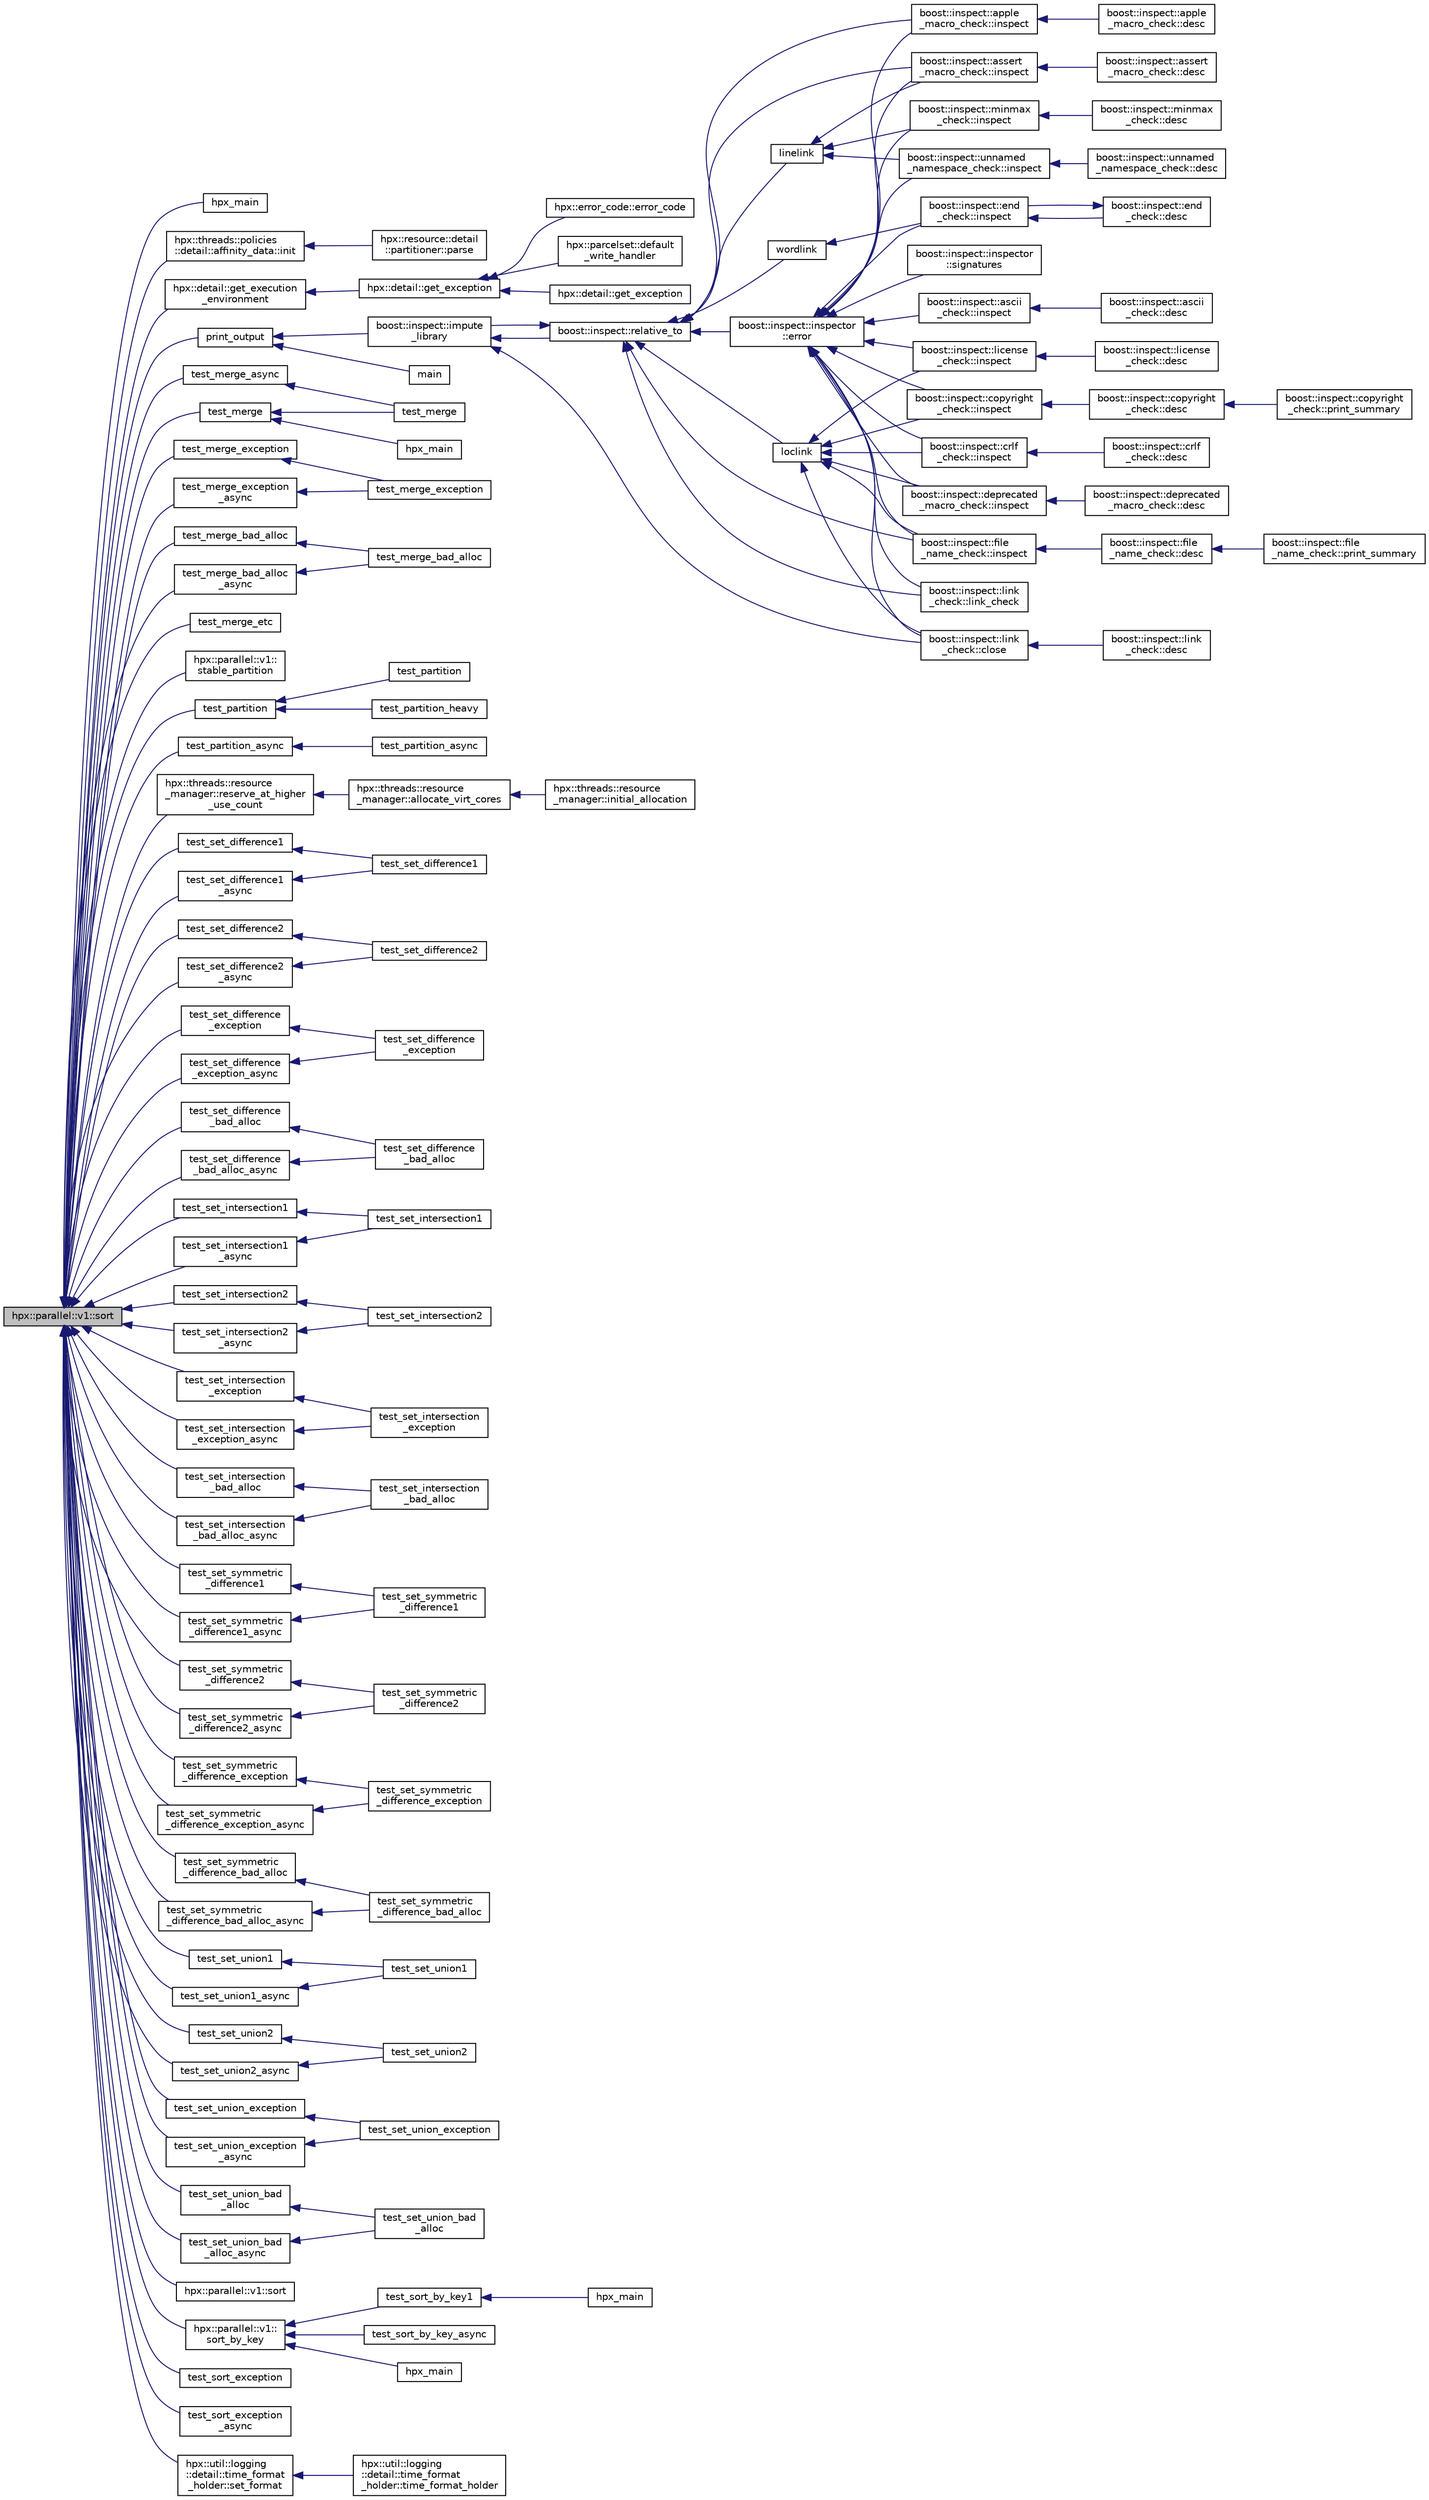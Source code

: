 digraph "hpx::parallel::v1::sort"
{
  edge [fontname="Helvetica",fontsize="10",labelfontname="Helvetica",labelfontsize="10"];
  node [fontname="Helvetica",fontsize="10",shape=record];
  rankdir="LR";
  Node10802 [label="hpx::parallel::v1::sort",height=0.2,width=0.4,color="black", fillcolor="grey75", style="filled", fontcolor="black"];
  Node10802 -> Node10803 [dir="back",color="midnightblue",fontsize="10",style="solid",fontname="Helvetica"];
  Node10803 [label="hpx_main",height=0.2,width=0.4,color="black", fillcolor="white", style="filled",URL="$d0/d6b/1d__stencil__4__repart_8cpp.html#a4ca51ec94fa82421fc621b58eef7b01c"];
  Node10802 -> Node10804 [dir="back",color="midnightblue",fontsize="10",style="solid",fontname="Helvetica"];
  Node10804 [label="hpx::threads::policies\l::detail::affinity_data::init",height=0.2,width=0.4,color="black", fillcolor="white", style="filled",URL="$d7/d9b/structhpx_1_1threads_1_1policies_1_1detail_1_1affinity__data.html#af1b5d1af92b58e065b42048f9114f107"];
  Node10804 -> Node10805 [dir="back",color="midnightblue",fontsize="10",style="solid",fontname="Helvetica"];
  Node10805 [label="hpx::resource::detail\l::partitioner::parse",height=0.2,width=0.4,color="black", fillcolor="white", style="filled",URL="$d0/dab/classhpx_1_1resource_1_1detail_1_1partitioner.html#a8319dd5018945e7d493f7a6d88a6ca02"];
  Node10802 -> Node10806 [dir="back",color="midnightblue",fontsize="10",style="solid",fontname="Helvetica"];
  Node10806 [label="hpx::detail::get_execution\l_environment",height=0.2,width=0.4,color="black", fillcolor="white", style="filled",URL="$d5/dbe/namespacehpx_1_1detail.html#a3e32a0565372de65928b1a495a4e9d2b"];
  Node10806 -> Node10807 [dir="back",color="midnightblue",fontsize="10",style="solid",fontname="Helvetica"];
  Node10807 [label="hpx::detail::get_exception",height=0.2,width=0.4,color="black", fillcolor="white", style="filled",URL="$d5/dbe/namespacehpx_1_1detail.html#a9bc870a59e82a707b66f801d11a31524"];
  Node10807 -> Node10808 [dir="back",color="midnightblue",fontsize="10",style="solid",fontname="Helvetica"];
  Node10808 [label="hpx::error_code::error_code",height=0.2,width=0.4,color="black", fillcolor="white", style="filled",URL="$d0/ddf/classhpx_1_1error__code.html#a6c75f772a727844e82acc4bda0478be1"];
  Node10807 -> Node10809 [dir="back",color="midnightblue",fontsize="10",style="solid",fontname="Helvetica"];
  Node10809 [label="hpx::parcelset::default\l_write_handler",height=0.2,width=0.4,color="black", fillcolor="white", style="filled",URL="$d4/d41/namespacehpx_1_1parcelset.html#afbd7ba917a0c0adcad43f9b8b0ef1dc2"];
  Node10807 -> Node10810 [dir="back",color="midnightblue",fontsize="10",style="solid",fontname="Helvetica"];
  Node10810 [label="hpx::detail::get_exception",height=0.2,width=0.4,color="black", fillcolor="white", style="filled",URL="$d5/dbe/namespacehpx_1_1detail.html#ae1fcb86925dcb6c7699a858634407236"];
  Node10802 -> Node10811 [dir="back",color="midnightblue",fontsize="10",style="solid",fontname="Helvetica"];
  Node10811 [label="print_output",height=0.2,width=0.4,color="black", fillcolor="white", style="filled",URL="$dc/db3/inspect_8cpp.html#ad6b6eda9a6ddb212868595829d7cbecd"];
  Node10811 -> Node10812 [dir="back",color="midnightblue",fontsize="10",style="solid",fontname="Helvetica"];
  Node10812 [label="boost::inspect::impute\l_library",height=0.2,width=0.4,color="black", fillcolor="white", style="filled",URL="$df/d6b/namespaceboost_1_1inspect.html#adcde6c2103b18d137288da9ca1cbced1"];
  Node10812 -> Node10813 [dir="back",color="midnightblue",fontsize="10",style="solid",fontname="Helvetica"];
  Node10813 [label="boost::inspect::relative_to",height=0.2,width=0.4,color="black", fillcolor="white", style="filled",URL="$df/d6b/namespaceboost_1_1inspect.html#a06cd920f8a7d2d38aaac0566afd98a11"];
  Node10813 -> Node10814 [dir="back",color="midnightblue",fontsize="10",style="solid",fontname="Helvetica"];
  Node10814 [label="boost::inspect::apple\l_macro_check::inspect",height=0.2,width=0.4,color="black", fillcolor="white", style="filled",URL="$d0/da3/classboost_1_1inspect_1_1apple__macro__check.html#aac0967e179518d594fcb6c385b88503a"];
  Node10814 -> Node10815 [dir="back",color="midnightblue",fontsize="10",style="solid",fontname="Helvetica"];
  Node10815 [label="boost::inspect::apple\l_macro_check::desc",height=0.2,width=0.4,color="black", fillcolor="white", style="filled",URL="$d0/da3/classboost_1_1inspect_1_1apple__macro__check.html#a15a38b0aee23acedf42f2ec163f1e670"];
  Node10813 -> Node10816 [dir="back",color="midnightblue",fontsize="10",style="solid",fontname="Helvetica"];
  Node10816 [label="boost::inspect::assert\l_macro_check::inspect",height=0.2,width=0.4,color="black", fillcolor="white", style="filled",URL="$dc/dc3/classboost_1_1inspect_1_1assert__macro__check.html#acacd792dafb1acb416c7ff6e6de75277"];
  Node10816 -> Node10817 [dir="back",color="midnightblue",fontsize="10",style="solid",fontname="Helvetica"];
  Node10817 [label="boost::inspect::assert\l_macro_check::desc",height=0.2,width=0.4,color="black", fillcolor="white", style="filled",URL="$dc/dc3/classboost_1_1inspect_1_1assert__macro__check.html#a285a9944af58fe40003209254e09b8b9"];
  Node10813 -> Node10818 [dir="back",color="midnightblue",fontsize="10",style="solid",fontname="Helvetica"];
  Node10818 [label="linelink",height=0.2,width=0.4,color="black", fillcolor="white", style="filled",URL="$d8/dc6/function__hyper_8hpp.html#a0c599840c18848583dbbbe4259c0a2d7"];
  Node10818 -> Node10816 [dir="back",color="midnightblue",fontsize="10",style="solid",fontname="Helvetica"];
  Node10818 -> Node10819 [dir="back",color="midnightblue",fontsize="10",style="solid",fontname="Helvetica"];
  Node10819 [label="boost::inspect::minmax\l_check::inspect",height=0.2,width=0.4,color="black", fillcolor="white", style="filled",URL="$d0/def/classboost_1_1inspect_1_1minmax__check.html#a3e238a3320828d79456059899df6e97a"];
  Node10819 -> Node10820 [dir="back",color="midnightblue",fontsize="10",style="solid",fontname="Helvetica"];
  Node10820 [label="boost::inspect::minmax\l_check::desc",height=0.2,width=0.4,color="black", fillcolor="white", style="filled",URL="$d0/def/classboost_1_1inspect_1_1minmax__check.html#ada312cb048c125d1885f5a6ba5cc9deb"];
  Node10818 -> Node10821 [dir="back",color="midnightblue",fontsize="10",style="solid",fontname="Helvetica"];
  Node10821 [label="boost::inspect::unnamed\l_namespace_check::inspect",height=0.2,width=0.4,color="black", fillcolor="white", style="filled",URL="$d1/df9/classboost_1_1inspect_1_1unnamed__namespace__check.html#ae2baa2c7fa4fd6b8d23e29c4ce132fe0"];
  Node10821 -> Node10822 [dir="back",color="midnightblue",fontsize="10",style="solid",fontname="Helvetica"];
  Node10822 [label="boost::inspect::unnamed\l_namespace_check::desc",height=0.2,width=0.4,color="black", fillcolor="white", style="filled",URL="$d1/df9/classboost_1_1inspect_1_1unnamed__namespace__check.html#a3e75611e292da90f03b6b49bbcc38b89"];
  Node10813 -> Node10823 [dir="back",color="midnightblue",fontsize="10",style="solid",fontname="Helvetica"];
  Node10823 [label="wordlink",height=0.2,width=0.4,color="black", fillcolor="white", style="filled",URL="$d8/dc6/function__hyper_8hpp.html#a00eed5c78fb0c7aee58f53b4b22fb03f"];
  Node10823 -> Node10824 [dir="back",color="midnightblue",fontsize="10",style="solid",fontname="Helvetica"];
  Node10824 [label="boost::inspect::end\l_check::inspect",height=0.2,width=0.4,color="black", fillcolor="white", style="filled",URL="$d2/d6e/classboost_1_1inspect_1_1end__check.html#a0f4a6b5c867e06dab8fd1f8f54752179"];
  Node10824 -> Node10825 [dir="back",color="midnightblue",fontsize="10",style="solid",fontname="Helvetica"];
  Node10825 [label="boost::inspect::end\l_check::desc",height=0.2,width=0.4,color="black", fillcolor="white", style="filled",URL="$d2/d6e/classboost_1_1inspect_1_1end__check.html#a4b2b7b5a39e84554134c983e6d7e263a"];
  Node10825 -> Node10824 [dir="back",color="midnightblue",fontsize="10",style="solid",fontname="Helvetica"];
  Node10813 -> Node10826 [dir="back",color="midnightblue",fontsize="10",style="solid",fontname="Helvetica"];
  Node10826 [label="loclink",height=0.2,width=0.4,color="black", fillcolor="white", style="filled",URL="$d8/dc6/function__hyper_8hpp.html#a511f804184fc089e801dcb92f2a9f6fe"];
  Node10826 -> Node10827 [dir="back",color="midnightblue",fontsize="10",style="solid",fontname="Helvetica"];
  Node10827 [label="boost::inspect::copyright\l_check::inspect",height=0.2,width=0.4,color="black", fillcolor="white", style="filled",URL="$d4/d82/classboost_1_1inspect_1_1copyright__check.html#aa6a43f6713a201d2bf0e21e86d6e170a"];
  Node10827 -> Node10828 [dir="back",color="midnightblue",fontsize="10",style="solid",fontname="Helvetica"];
  Node10828 [label="boost::inspect::copyright\l_check::desc",height=0.2,width=0.4,color="black", fillcolor="white", style="filled",URL="$d4/d82/classboost_1_1inspect_1_1copyright__check.html#a6c2df03d083f64eaa2386fceb310dd4a"];
  Node10828 -> Node10829 [dir="back",color="midnightblue",fontsize="10",style="solid",fontname="Helvetica"];
  Node10829 [label="boost::inspect::copyright\l_check::print_summary",height=0.2,width=0.4,color="black", fillcolor="white", style="filled",URL="$d4/d82/classboost_1_1inspect_1_1copyright__check.html#ab184209a3856a3bdaf23c2c2ba7d67b2"];
  Node10826 -> Node10830 [dir="back",color="midnightblue",fontsize="10",style="solid",fontname="Helvetica"];
  Node10830 [label="boost::inspect::crlf\l_check::inspect",height=0.2,width=0.4,color="black", fillcolor="white", style="filled",URL="$df/df8/classboost_1_1inspect_1_1crlf__check.html#a314367ba8719fa5517caec47ac237a50"];
  Node10830 -> Node10831 [dir="back",color="midnightblue",fontsize="10",style="solid",fontname="Helvetica"];
  Node10831 [label="boost::inspect::crlf\l_check::desc",height=0.2,width=0.4,color="black", fillcolor="white", style="filled",URL="$df/df8/classboost_1_1inspect_1_1crlf__check.html#aeb214d01ee11d9eea13dd66c86d1c172"];
  Node10826 -> Node10832 [dir="back",color="midnightblue",fontsize="10",style="solid",fontname="Helvetica"];
  Node10832 [label="boost::inspect::deprecated\l_macro_check::inspect",height=0.2,width=0.4,color="black", fillcolor="white", style="filled",URL="$d9/dfc/classboost_1_1inspect_1_1deprecated__macro__check.html#a782e25facfed59b38c2333cf720e0f9a"];
  Node10832 -> Node10833 [dir="back",color="midnightblue",fontsize="10",style="solid",fontname="Helvetica"];
  Node10833 [label="boost::inspect::deprecated\l_macro_check::desc",height=0.2,width=0.4,color="black", fillcolor="white", style="filled",URL="$d9/dfc/classboost_1_1inspect_1_1deprecated__macro__check.html#a00feb0a0be2385168d0cf64d49b6701c"];
  Node10826 -> Node10834 [dir="back",color="midnightblue",fontsize="10",style="solid",fontname="Helvetica"];
  Node10834 [label="boost::inspect::license\l_check::inspect",height=0.2,width=0.4,color="black", fillcolor="white", style="filled",URL="$d6/d2e/classboost_1_1inspect_1_1license__check.html#abae033418a4aea8c80ace5a3b7c82b1b"];
  Node10834 -> Node10835 [dir="back",color="midnightblue",fontsize="10",style="solid",fontname="Helvetica"];
  Node10835 [label="boost::inspect::license\l_check::desc",height=0.2,width=0.4,color="black", fillcolor="white", style="filled",URL="$d6/d2e/classboost_1_1inspect_1_1license__check.html#a95849f025775ed27e65f90a7bf72550d"];
  Node10826 -> Node10836 [dir="back",color="midnightblue",fontsize="10",style="solid",fontname="Helvetica"];
  Node10836 [label="boost::inspect::link\l_check::close",height=0.2,width=0.4,color="black", fillcolor="white", style="filled",URL="$db/dbd/classboost_1_1inspect_1_1link__check.html#a7db24f762737db7525e4486be6fd2b46"];
  Node10836 -> Node10837 [dir="back",color="midnightblue",fontsize="10",style="solid",fontname="Helvetica"];
  Node10837 [label="boost::inspect::link\l_check::desc",height=0.2,width=0.4,color="black", fillcolor="white", style="filled",URL="$db/dbd/classboost_1_1inspect_1_1link__check.html#ade7d9da8b8ee737db06c47b10273c90b"];
  Node10826 -> Node10838 [dir="back",color="midnightblue",fontsize="10",style="solid",fontname="Helvetica"];
  Node10838 [label="boost::inspect::file\l_name_check::inspect",height=0.2,width=0.4,color="black", fillcolor="white", style="filled",URL="$db/dda/classboost_1_1inspect_1_1file__name__check.html#ae89ea6f60050cc746ff6c335098ae375"];
  Node10838 -> Node10839 [dir="back",color="midnightblue",fontsize="10",style="solid",fontname="Helvetica"];
  Node10839 [label="boost::inspect::file\l_name_check::desc",height=0.2,width=0.4,color="black", fillcolor="white", style="filled",URL="$db/dda/classboost_1_1inspect_1_1file__name__check.html#aee84e57501b1764fc1ac2066c4dd1b96"];
  Node10839 -> Node10840 [dir="back",color="midnightblue",fontsize="10",style="solid",fontname="Helvetica"];
  Node10840 [label="boost::inspect::file\l_name_check::print_summary",height=0.2,width=0.4,color="black", fillcolor="white", style="filled",URL="$db/dda/classboost_1_1inspect_1_1file__name__check.html#a9d9a1f6a711aec9899fd55123f46768f"];
  Node10813 -> Node10841 [dir="back",color="midnightblue",fontsize="10",style="solid",fontname="Helvetica"];
  Node10841 [label="boost::inspect::inspector\l::error",height=0.2,width=0.4,color="black", fillcolor="white", style="filled",URL="$d5/d8c/classboost_1_1inspect_1_1inspector.html#a57f0aee86bf616b1ad16f4b8a5d29bca"];
  Node10841 -> Node10814 [dir="back",color="midnightblue",fontsize="10",style="solid",fontname="Helvetica"];
  Node10841 -> Node10842 [dir="back",color="midnightblue",fontsize="10",style="solid",fontname="Helvetica"];
  Node10842 [label="boost::inspect::ascii\l_check::inspect",height=0.2,width=0.4,color="black", fillcolor="white", style="filled",URL="$df/d41/classboost_1_1inspect_1_1ascii__check.html#a42c51a97f6f401032bb06a96f48a96dd"];
  Node10842 -> Node10843 [dir="back",color="midnightblue",fontsize="10",style="solid",fontname="Helvetica"];
  Node10843 [label="boost::inspect::ascii\l_check::desc",height=0.2,width=0.4,color="black", fillcolor="white", style="filled",URL="$df/d41/classboost_1_1inspect_1_1ascii__check.html#a645f9f7b272f2137ccb5a25402a697e7"];
  Node10841 -> Node10816 [dir="back",color="midnightblue",fontsize="10",style="solid",fontname="Helvetica"];
  Node10841 -> Node10827 [dir="back",color="midnightblue",fontsize="10",style="solid",fontname="Helvetica"];
  Node10841 -> Node10830 [dir="back",color="midnightblue",fontsize="10",style="solid",fontname="Helvetica"];
  Node10841 -> Node10832 [dir="back",color="midnightblue",fontsize="10",style="solid",fontname="Helvetica"];
  Node10841 -> Node10824 [dir="back",color="midnightblue",fontsize="10",style="solid",fontname="Helvetica"];
  Node10841 -> Node10844 [dir="back",color="midnightblue",fontsize="10",style="solid",fontname="Helvetica"];
  Node10844 [label="boost::inspect::inspector\l::signatures",height=0.2,width=0.4,color="black", fillcolor="white", style="filled",URL="$d5/d8c/classboost_1_1inspect_1_1inspector.html#af3ac0b7766e73985dd3b8b8832d5e503"];
  Node10841 -> Node10834 [dir="back",color="midnightblue",fontsize="10",style="solid",fontname="Helvetica"];
  Node10841 -> Node10845 [dir="back",color="midnightblue",fontsize="10",style="solid",fontname="Helvetica"];
  Node10845 [label="boost::inspect::link\l_check::link_check",height=0.2,width=0.4,color="black", fillcolor="white", style="filled",URL="$db/dbd/classboost_1_1inspect_1_1link__check.html#ae55fc092583bd82319d2168b67282c19"];
  Node10841 -> Node10836 [dir="back",color="midnightblue",fontsize="10",style="solid",fontname="Helvetica"];
  Node10841 -> Node10819 [dir="back",color="midnightblue",fontsize="10",style="solid",fontname="Helvetica"];
  Node10841 -> Node10838 [dir="back",color="midnightblue",fontsize="10",style="solid",fontname="Helvetica"];
  Node10841 -> Node10821 [dir="back",color="midnightblue",fontsize="10",style="solid",fontname="Helvetica"];
  Node10813 -> Node10812 [dir="back",color="midnightblue",fontsize="10",style="solid",fontname="Helvetica"];
  Node10813 -> Node10845 [dir="back",color="midnightblue",fontsize="10",style="solid",fontname="Helvetica"];
  Node10813 -> Node10838 [dir="back",color="midnightblue",fontsize="10",style="solid",fontname="Helvetica"];
  Node10812 -> Node10836 [dir="back",color="midnightblue",fontsize="10",style="solid",fontname="Helvetica"];
  Node10811 -> Node10846 [dir="back",color="midnightblue",fontsize="10",style="solid",fontname="Helvetica"];
  Node10846 [label="main",height=0.2,width=0.4,color="black", fillcolor="white", style="filled",URL="$dc/db3/inspect_8cpp.html#ae821703bfcb559f79986aedcc81f1f19"];
  Node10802 -> Node10847 [dir="back",color="midnightblue",fontsize="10",style="solid",fontname="Helvetica"];
  Node10847 [label="test_merge",height=0.2,width=0.4,color="black", fillcolor="white", style="filled",URL="$db/d38/merge__range_8cpp.html#a2e0060748d277706ba728016568f1dbf"];
  Node10847 -> Node10848 [dir="back",color="midnightblue",fontsize="10",style="solid",fontname="Helvetica"];
  Node10848 [label="test_merge",height=0.2,width=0.4,color="black", fillcolor="white", style="filled",URL="$db/d38/merge__range_8cpp.html#a28ba96ddbd72d2443824c9f436ce4151"];
  Node10847 -> Node10849 [dir="back",color="midnightblue",fontsize="10",style="solid",fontname="Helvetica"];
  Node10849 [label="hpx_main",height=0.2,width=0.4,color="black", fillcolor="white", style="filled",URL="$db/d38/merge__range_8cpp.html#a4ca51ec94fa82421fc621b58eef7b01c"];
  Node10802 -> Node10850 [dir="back",color="midnightblue",fontsize="10",style="solid",fontname="Helvetica"];
  Node10850 [label="test_merge_async",height=0.2,width=0.4,color="black", fillcolor="white", style="filled",URL="$db/d38/merge__range_8cpp.html#ac7a94e614f43f22799d481ea272af59e"];
  Node10850 -> Node10848 [dir="back",color="midnightblue",fontsize="10",style="solid",fontname="Helvetica"];
  Node10802 -> Node10851 [dir="back",color="midnightblue",fontsize="10",style="solid",fontname="Helvetica"];
  Node10851 [label="test_merge_exception",height=0.2,width=0.4,color="black", fillcolor="white", style="filled",URL="$dc/d10/merge__tests_8hpp.html#a7ae58389ece8b56d2ebaf07ce28db977"];
  Node10851 -> Node10852 [dir="back",color="midnightblue",fontsize="10",style="solid",fontname="Helvetica"];
  Node10852 [label="test_merge_exception",height=0.2,width=0.4,color="black", fillcolor="white", style="filled",URL="$dc/d10/merge__tests_8hpp.html#ab1a63150456c7d5846692e072eb6d377"];
  Node10802 -> Node10853 [dir="back",color="midnightblue",fontsize="10",style="solid",fontname="Helvetica"];
  Node10853 [label="test_merge_exception\l_async",height=0.2,width=0.4,color="black", fillcolor="white", style="filled",URL="$dc/d10/merge__tests_8hpp.html#a10246498e235d5b69dc3858175ee5309"];
  Node10853 -> Node10852 [dir="back",color="midnightblue",fontsize="10",style="solid",fontname="Helvetica"];
  Node10802 -> Node10854 [dir="back",color="midnightblue",fontsize="10",style="solid",fontname="Helvetica"];
  Node10854 [label="test_merge_bad_alloc",height=0.2,width=0.4,color="black", fillcolor="white", style="filled",URL="$dc/d10/merge__tests_8hpp.html#a4204a8af14472e05498918463eef92f7"];
  Node10854 -> Node10855 [dir="back",color="midnightblue",fontsize="10",style="solid",fontname="Helvetica"];
  Node10855 [label="test_merge_bad_alloc",height=0.2,width=0.4,color="black", fillcolor="white", style="filled",URL="$dc/d10/merge__tests_8hpp.html#a515f8562703abca7b364c782ec6241bb"];
  Node10802 -> Node10856 [dir="back",color="midnightblue",fontsize="10",style="solid",fontname="Helvetica"];
  Node10856 [label="test_merge_bad_alloc\l_async",height=0.2,width=0.4,color="black", fillcolor="white", style="filled",URL="$dc/d10/merge__tests_8hpp.html#a145e25792693da1ea09d570cc09a428a"];
  Node10856 -> Node10855 [dir="back",color="midnightblue",fontsize="10",style="solid",fontname="Helvetica"];
  Node10802 -> Node10857 [dir="back",color="midnightblue",fontsize="10",style="solid",fontname="Helvetica"];
  Node10857 [label="test_merge_etc",height=0.2,width=0.4,color="black", fillcolor="white", style="filled",URL="$dc/d10/merge__tests_8hpp.html#ad0f4882078c9e3e1f692464e67040c7a"];
  Node10802 -> Node10858 [dir="back",color="midnightblue",fontsize="10",style="solid",fontname="Helvetica"];
  Node10858 [label="hpx::parallel::v1::\lstable_partition",height=0.2,width=0.4,color="black", fillcolor="white", style="filled",URL="$db/db9/namespacehpx_1_1parallel_1_1v1.html#aed728fb959fc65925bdf19b9ae48d206"];
  Node10802 -> Node10859 [dir="back",color="midnightblue",fontsize="10",style="solid",fontname="Helvetica"];
  Node10859 [label="test_partition",height=0.2,width=0.4,color="black", fillcolor="white", style="filled",URL="$df/dd8/partition__tests_8hpp.html#a4f40d9e862c5aaa7e64d56fc15f089ce"];
  Node10859 -> Node10860 [dir="back",color="midnightblue",fontsize="10",style="solid",fontname="Helvetica"];
  Node10860 [label="test_partition",height=0.2,width=0.4,color="black", fillcolor="white", style="filled",URL="$df/dd8/partition__tests_8hpp.html#ac570753d8bc211c4f3f2191fc0614e84"];
  Node10859 -> Node10861 [dir="back",color="midnightblue",fontsize="10",style="solid",fontname="Helvetica"];
  Node10861 [label="test_partition_heavy",height=0.2,width=0.4,color="black", fillcolor="white", style="filled",URL="$df/dd8/partition__tests_8hpp.html#aa34b09b89272730e508bef4664c15560"];
  Node10802 -> Node10862 [dir="back",color="midnightblue",fontsize="10",style="solid",fontname="Helvetica"];
  Node10862 [label="test_partition_async",height=0.2,width=0.4,color="black", fillcolor="white", style="filled",URL="$df/dd8/partition__tests_8hpp.html#aae3d4d8e7dafc0029ef1ef9296dd49da"];
  Node10862 -> Node10863 [dir="back",color="midnightblue",fontsize="10",style="solid",fontname="Helvetica"];
  Node10863 [label="test_partition_async",height=0.2,width=0.4,color="black", fillcolor="white", style="filled",URL="$df/dd8/partition__tests_8hpp.html#a5b2b400969b46c7a629f0794120917a6"];
  Node10802 -> Node10864 [dir="back",color="midnightblue",fontsize="10",style="solid",fontname="Helvetica"];
  Node10864 [label="hpx::threads::resource\l_manager::reserve_at_higher\l_use_count",height=0.2,width=0.4,color="black", fillcolor="white", style="filled",URL="$d2/dba/classhpx_1_1threads_1_1resource__manager.html#a3915e09985ac2b21e905b20abc56ff13"];
  Node10864 -> Node10865 [dir="back",color="midnightblue",fontsize="10",style="solid",fontname="Helvetica"];
  Node10865 [label="hpx::threads::resource\l_manager::allocate_virt_cores",height=0.2,width=0.4,color="black", fillcolor="white", style="filled",URL="$d2/dba/classhpx_1_1threads_1_1resource__manager.html#a478df1e76fda2c6040166eeb337cfee4"];
  Node10865 -> Node10866 [dir="back",color="midnightblue",fontsize="10",style="solid",fontname="Helvetica"];
  Node10866 [label="hpx::threads::resource\l_manager::initial_allocation",height=0.2,width=0.4,color="black", fillcolor="white", style="filled",URL="$d2/dba/classhpx_1_1threads_1_1resource__manager.html#a134f43f58a4f65cdece92e6cf1b2520a"];
  Node10802 -> Node10867 [dir="back",color="midnightblue",fontsize="10",style="solid",fontname="Helvetica"];
  Node10867 [label="test_set_difference1",height=0.2,width=0.4,color="black", fillcolor="white", style="filled",URL="$d5/d98/set__difference_8cpp.html#aa5ef48dcbfc36441fd35dfaf8a44405a"];
  Node10867 -> Node10868 [dir="back",color="midnightblue",fontsize="10",style="solid",fontname="Helvetica"];
  Node10868 [label="test_set_difference1",height=0.2,width=0.4,color="black", fillcolor="white", style="filled",URL="$d5/d98/set__difference_8cpp.html#a83e8c92f1666fe095721c8ea4ef8ca90"];
  Node10802 -> Node10869 [dir="back",color="midnightblue",fontsize="10",style="solid",fontname="Helvetica"];
  Node10869 [label="test_set_difference1\l_async",height=0.2,width=0.4,color="black", fillcolor="white", style="filled",URL="$d5/d98/set__difference_8cpp.html#a7c5d0e06c1a72bdf86a4d59bcdfaf206"];
  Node10869 -> Node10868 [dir="back",color="midnightblue",fontsize="10",style="solid",fontname="Helvetica"];
  Node10802 -> Node10870 [dir="back",color="midnightblue",fontsize="10",style="solid",fontname="Helvetica"];
  Node10870 [label="test_set_difference2",height=0.2,width=0.4,color="black", fillcolor="white", style="filled",URL="$d5/d98/set__difference_8cpp.html#a7e5cdcd8b098d630b553a44690695466"];
  Node10870 -> Node10871 [dir="back",color="midnightblue",fontsize="10",style="solid",fontname="Helvetica"];
  Node10871 [label="test_set_difference2",height=0.2,width=0.4,color="black", fillcolor="white", style="filled",URL="$d5/d98/set__difference_8cpp.html#abb472a1f465d351ea084ea362a5fe669"];
  Node10802 -> Node10872 [dir="back",color="midnightblue",fontsize="10",style="solid",fontname="Helvetica"];
  Node10872 [label="test_set_difference2\l_async",height=0.2,width=0.4,color="black", fillcolor="white", style="filled",URL="$d5/d98/set__difference_8cpp.html#ac38db7d14fe24f38054132e20e95a1d6"];
  Node10872 -> Node10871 [dir="back",color="midnightblue",fontsize="10",style="solid",fontname="Helvetica"];
  Node10802 -> Node10873 [dir="back",color="midnightblue",fontsize="10",style="solid",fontname="Helvetica"];
  Node10873 [label="test_set_difference\l_exception",height=0.2,width=0.4,color="black", fillcolor="white", style="filled",URL="$d5/d98/set__difference_8cpp.html#a2e9376930e45f45c13f7717a26cb2f83"];
  Node10873 -> Node10874 [dir="back",color="midnightblue",fontsize="10",style="solid",fontname="Helvetica"];
  Node10874 [label="test_set_difference\l_exception",height=0.2,width=0.4,color="black", fillcolor="white", style="filled",URL="$d5/d98/set__difference_8cpp.html#a65a40e78d00c7c4ea71782d5942f820e"];
  Node10802 -> Node10875 [dir="back",color="midnightblue",fontsize="10",style="solid",fontname="Helvetica"];
  Node10875 [label="test_set_difference\l_exception_async",height=0.2,width=0.4,color="black", fillcolor="white", style="filled",URL="$d5/d98/set__difference_8cpp.html#ae78ceaedf8e2ccc95f346b9dde98e25e"];
  Node10875 -> Node10874 [dir="back",color="midnightblue",fontsize="10",style="solid",fontname="Helvetica"];
  Node10802 -> Node10876 [dir="back",color="midnightblue",fontsize="10",style="solid",fontname="Helvetica"];
  Node10876 [label="test_set_difference\l_bad_alloc",height=0.2,width=0.4,color="black", fillcolor="white", style="filled",URL="$d5/d98/set__difference_8cpp.html#afc1ea84994d9d87b53951a9b8285ef74"];
  Node10876 -> Node10877 [dir="back",color="midnightblue",fontsize="10",style="solid",fontname="Helvetica"];
  Node10877 [label="test_set_difference\l_bad_alloc",height=0.2,width=0.4,color="black", fillcolor="white", style="filled",URL="$d5/d98/set__difference_8cpp.html#a96486b8f423934faf84546faac9b6887"];
  Node10802 -> Node10878 [dir="back",color="midnightblue",fontsize="10",style="solid",fontname="Helvetica"];
  Node10878 [label="test_set_difference\l_bad_alloc_async",height=0.2,width=0.4,color="black", fillcolor="white", style="filled",URL="$d5/d98/set__difference_8cpp.html#a63bca03d9bd4c990d061abc482684132"];
  Node10878 -> Node10877 [dir="back",color="midnightblue",fontsize="10",style="solid",fontname="Helvetica"];
  Node10802 -> Node10879 [dir="back",color="midnightblue",fontsize="10",style="solid",fontname="Helvetica"];
  Node10879 [label="test_set_intersection1",height=0.2,width=0.4,color="black", fillcolor="white", style="filled",URL="$dd/d83/set__intersection_8cpp.html#a26ae57f28f2ec442dcd8fe3fd5e0225c"];
  Node10879 -> Node10880 [dir="back",color="midnightblue",fontsize="10",style="solid",fontname="Helvetica"];
  Node10880 [label="test_set_intersection1",height=0.2,width=0.4,color="black", fillcolor="white", style="filled",URL="$dd/d83/set__intersection_8cpp.html#ae89369e72fb53b6b228b7802905112d7"];
  Node10802 -> Node10881 [dir="back",color="midnightblue",fontsize="10",style="solid",fontname="Helvetica"];
  Node10881 [label="test_set_intersection1\l_async",height=0.2,width=0.4,color="black", fillcolor="white", style="filled",URL="$dd/d83/set__intersection_8cpp.html#ad4d7143e7c4fb9a9d288dbf5304fe792"];
  Node10881 -> Node10880 [dir="back",color="midnightblue",fontsize="10",style="solid",fontname="Helvetica"];
  Node10802 -> Node10882 [dir="back",color="midnightblue",fontsize="10",style="solid",fontname="Helvetica"];
  Node10882 [label="test_set_intersection2",height=0.2,width=0.4,color="black", fillcolor="white", style="filled",URL="$dd/d83/set__intersection_8cpp.html#a539d8b0bd3df41a9cd2658f6751c84a4"];
  Node10882 -> Node10883 [dir="back",color="midnightblue",fontsize="10",style="solid",fontname="Helvetica"];
  Node10883 [label="test_set_intersection2",height=0.2,width=0.4,color="black", fillcolor="white", style="filled",URL="$dd/d83/set__intersection_8cpp.html#a547b964f7faba46990dafbb9e6d8a96e"];
  Node10802 -> Node10884 [dir="back",color="midnightblue",fontsize="10",style="solid",fontname="Helvetica"];
  Node10884 [label="test_set_intersection2\l_async",height=0.2,width=0.4,color="black", fillcolor="white", style="filled",URL="$dd/d83/set__intersection_8cpp.html#a55845f5792feea3dbd9edbc297f32663"];
  Node10884 -> Node10883 [dir="back",color="midnightblue",fontsize="10",style="solid",fontname="Helvetica"];
  Node10802 -> Node10885 [dir="back",color="midnightblue",fontsize="10",style="solid",fontname="Helvetica"];
  Node10885 [label="test_set_intersection\l_exception",height=0.2,width=0.4,color="black", fillcolor="white", style="filled",URL="$dd/d83/set__intersection_8cpp.html#a6561f3f61f134df480de3dd6c7f38524"];
  Node10885 -> Node10886 [dir="back",color="midnightblue",fontsize="10",style="solid",fontname="Helvetica"];
  Node10886 [label="test_set_intersection\l_exception",height=0.2,width=0.4,color="black", fillcolor="white", style="filled",URL="$dd/d83/set__intersection_8cpp.html#a2c3d10d1fd2c99e29ed69178cc86a337"];
  Node10802 -> Node10887 [dir="back",color="midnightblue",fontsize="10",style="solid",fontname="Helvetica"];
  Node10887 [label="test_set_intersection\l_exception_async",height=0.2,width=0.4,color="black", fillcolor="white", style="filled",URL="$dd/d83/set__intersection_8cpp.html#a48f09743e4b50e7a8a2ea3b9cd69ad3c"];
  Node10887 -> Node10886 [dir="back",color="midnightblue",fontsize="10",style="solid",fontname="Helvetica"];
  Node10802 -> Node10888 [dir="back",color="midnightblue",fontsize="10",style="solid",fontname="Helvetica"];
  Node10888 [label="test_set_intersection\l_bad_alloc",height=0.2,width=0.4,color="black", fillcolor="white", style="filled",URL="$dd/d83/set__intersection_8cpp.html#afcf80da386d218e89dc5d03cb3d5a707"];
  Node10888 -> Node10889 [dir="back",color="midnightblue",fontsize="10",style="solid",fontname="Helvetica"];
  Node10889 [label="test_set_intersection\l_bad_alloc",height=0.2,width=0.4,color="black", fillcolor="white", style="filled",URL="$dd/d83/set__intersection_8cpp.html#af2c3a962e1b7b8806f46e8601da9ac2b"];
  Node10802 -> Node10890 [dir="back",color="midnightblue",fontsize="10",style="solid",fontname="Helvetica"];
  Node10890 [label="test_set_intersection\l_bad_alloc_async",height=0.2,width=0.4,color="black", fillcolor="white", style="filled",URL="$dd/d83/set__intersection_8cpp.html#a8e663216780d2d23b410e9042d61486e"];
  Node10890 -> Node10889 [dir="back",color="midnightblue",fontsize="10",style="solid",fontname="Helvetica"];
  Node10802 -> Node10891 [dir="back",color="midnightblue",fontsize="10",style="solid",fontname="Helvetica"];
  Node10891 [label="test_set_symmetric\l_difference1",height=0.2,width=0.4,color="black", fillcolor="white", style="filled",URL="$d4/d0c/set__symmetric__difference_8cpp.html#a72e3a27d859122adca768080762a6937"];
  Node10891 -> Node10892 [dir="back",color="midnightblue",fontsize="10",style="solid",fontname="Helvetica"];
  Node10892 [label="test_set_symmetric\l_difference1",height=0.2,width=0.4,color="black", fillcolor="white", style="filled",URL="$d4/d0c/set__symmetric__difference_8cpp.html#a4ca9adcea10de8f266e52386db9a0edb"];
  Node10802 -> Node10893 [dir="back",color="midnightblue",fontsize="10",style="solid",fontname="Helvetica"];
  Node10893 [label="test_set_symmetric\l_difference1_async",height=0.2,width=0.4,color="black", fillcolor="white", style="filled",URL="$d4/d0c/set__symmetric__difference_8cpp.html#a3be9afeae23e298c9b3af32ada4db7c9"];
  Node10893 -> Node10892 [dir="back",color="midnightblue",fontsize="10",style="solid",fontname="Helvetica"];
  Node10802 -> Node10894 [dir="back",color="midnightblue",fontsize="10",style="solid",fontname="Helvetica"];
  Node10894 [label="test_set_symmetric\l_difference2",height=0.2,width=0.4,color="black", fillcolor="white", style="filled",URL="$d4/d0c/set__symmetric__difference_8cpp.html#aad15f5840f8e5438bc5ec5203fb472d9"];
  Node10894 -> Node10895 [dir="back",color="midnightblue",fontsize="10",style="solid",fontname="Helvetica"];
  Node10895 [label="test_set_symmetric\l_difference2",height=0.2,width=0.4,color="black", fillcolor="white", style="filled",URL="$d4/d0c/set__symmetric__difference_8cpp.html#ab6dbf7a0c746abfb37379b406eac4381"];
  Node10802 -> Node10896 [dir="back",color="midnightblue",fontsize="10",style="solid",fontname="Helvetica"];
  Node10896 [label="test_set_symmetric\l_difference2_async",height=0.2,width=0.4,color="black", fillcolor="white", style="filled",URL="$d4/d0c/set__symmetric__difference_8cpp.html#af9925c4684e172430d77219020a782c5"];
  Node10896 -> Node10895 [dir="back",color="midnightblue",fontsize="10",style="solid",fontname="Helvetica"];
  Node10802 -> Node10897 [dir="back",color="midnightblue",fontsize="10",style="solid",fontname="Helvetica"];
  Node10897 [label="test_set_symmetric\l_difference_exception",height=0.2,width=0.4,color="black", fillcolor="white", style="filled",URL="$d4/d0c/set__symmetric__difference_8cpp.html#a0efa75957a3535c8879090d9580c9a41"];
  Node10897 -> Node10898 [dir="back",color="midnightblue",fontsize="10",style="solid",fontname="Helvetica"];
  Node10898 [label="test_set_symmetric\l_difference_exception",height=0.2,width=0.4,color="black", fillcolor="white", style="filled",URL="$d4/d0c/set__symmetric__difference_8cpp.html#ae582e854dae0d5933e0d21a14259658f"];
  Node10802 -> Node10899 [dir="back",color="midnightblue",fontsize="10",style="solid",fontname="Helvetica"];
  Node10899 [label="test_set_symmetric\l_difference_exception_async",height=0.2,width=0.4,color="black", fillcolor="white", style="filled",URL="$d4/d0c/set__symmetric__difference_8cpp.html#abf1d54acfcfdeb6ba21379e36cefdcb1"];
  Node10899 -> Node10898 [dir="back",color="midnightblue",fontsize="10",style="solid",fontname="Helvetica"];
  Node10802 -> Node10900 [dir="back",color="midnightblue",fontsize="10",style="solid",fontname="Helvetica"];
  Node10900 [label="test_set_symmetric\l_difference_bad_alloc",height=0.2,width=0.4,color="black", fillcolor="white", style="filled",URL="$d4/d0c/set__symmetric__difference_8cpp.html#ae71c0b23dec0df2c7d1301ef925def16"];
  Node10900 -> Node10901 [dir="back",color="midnightblue",fontsize="10",style="solid",fontname="Helvetica"];
  Node10901 [label="test_set_symmetric\l_difference_bad_alloc",height=0.2,width=0.4,color="black", fillcolor="white", style="filled",URL="$d4/d0c/set__symmetric__difference_8cpp.html#af2b02a91dd3dc05c4c1e831b38de59a4"];
  Node10802 -> Node10902 [dir="back",color="midnightblue",fontsize="10",style="solid",fontname="Helvetica"];
  Node10902 [label="test_set_symmetric\l_difference_bad_alloc_async",height=0.2,width=0.4,color="black", fillcolor="white", style="filled",URL="$d4/d0c/set__symmetric__difference_8cpp.html#a41b729507bcab6595ff907f959b7670b"];
  Node10902 -> Node10901 [dir="back",color="midnightblue",fontsize="10",style="solid",fontname="Helvetica"];
  Node10802 -> Node10903 [dir="back",color="midnightblue",fontsize="10",style="solid",fontname="Helvetica"];
  Node10903 [label="test_set_union1",height=0.2,width=0.4,color="black", fillcolor="white", style="filled",URL="$d7/d76/set__union_8cpp.html#aad0a35e61d16be3a9a9a1ad9ab61d8a8"];
  Node10903 -> Node10904 [dir="back",color="midnightblue",fontsize="10",style="solid",fontname="Helvetica"];
  Node10904 [label="test_set_union1",height=0.2,width=0.4,color="black", fillcolor="white", style="filled",URL="$d7/d76/set__union_8cpp.html#a1d17f0a34c7d6b956f42c5afb0ab2a9a"];
  Node10802 -> Node10905 [dir="back",color="midnightblue",fontsize="10",style="solid",fontname="Helvetica"];
  Node10905 [label="test_set_union1_async",height=0.2,width=0.4,color="black", fillcolor="white", style="filled",URL="$d7/d76/set__union_8cpp.html#a4a2990d6e0b29a4b6975008a74f256a6"];
  Node10905 -> Node10904 [dir="back",color="midnightblue",fontsize="10",style="solid",fontname="Helvetica"];
  Node10802 -> Node10906 [dir="back",color="midnightblue",fontsize="10",style="solid",fontname="Helvetica"];
  Node10906 [label="test_set_union2",height=0.2,width=0.4,color="black", fillcolor="white", style="filled",URL="$d7/d76/set__union_8cpp.html#a035fcfe19c89b694a9cd09f9b33fca21"];
  Node10906 -> Node10907 [dir="back",color="midnightblue",fontsize="10",style="solid",fontname="Helvetica"];
  Node10907 [label="test_set_union2",height=0.2,width=0.4,color="black", fillcolor="white", style="filled",URL="$d7/d76/set__union_8cpp.html#aa459d5f91f6fd9b8372ded4a74e2399b"];
  Node10802 -> Node10908 [dir="back",color="midnightblue",fontsize="10",style="solid",fontname="Helvetica"];
  Node10908 [label="test_set_union2_async",height=0.2,width=0.4,color="black", fillcolor="white", style="filled",URL="$d7/d76/set__union_8cpp.html#a18c984db0d092fc351908f4725450a40"];
  Node10908 -> Node10907 [dir="back",color="midnightblue",fontsize="10",style="solid",fontname="Helvetica"];
  Node10802 -> Node10909 [dir="back",color="midnightblue",fontsize="10",style="solid",fontname="Helvetica"];
  Node10909 [label="test_set_union_exception",height=0.2,width=0.4,color="black", fillcolor="white", style="filled",URL="$d7/d76/set__union_8cpp.html#a8d86da23435c3051cc8a60b0bf20dddb"];
  Node10909 -> Node10910 [dir="back",color="midnightblue",fontsize="10",style="solid",fontname="Helvetica"];
  Node10910 [label="test_set_union_exception",height=0.2,width=0.4,color="black", fillcolor="white", style="filled",URL="$d7/d76/set__union_8cpp.html#ae7d86a6ea250df03f3a1fdb54b8c0881"];
  Node10802 -> Node10911 [dir="back",color="midnightblue",fontsize="10",style="solid",fontname="Helvetica"];
  Node10911 [label="test_set_union_exception\l_async",height=0.2,width=0.4,color="black", fillcolor="white", style="filled",URL="$d7/d76/set__union_8cpp.html#abf537232790c4600e8daa8dc9451e1d8"];
  Node10911 -> Node10910 [dir="back",color="midnightblue",fontsize="10",style="solid",fontname="Helvetica"];
  Node10802 -> Node10912 [dir="back",color="midnightblue",fontsize="10",style="solid",fontname="Helvetica"];
  Node10912 [label="test_set_union_bad\l_alloc",height=0.2,width=0.4,color="black", fillcolor="white", style="filled",URL="$d7/d76/set__union_8cpp.html#a87c68760c8c00fc61c4ab18e86f54b79"];
  Node10912 -> Node10913 [dir="back",color="midnightblue",fontsize="10",style="solid",fontname="Helvetica"];
  Node10913 [label="test_set_union_bad\l_alloc",height=0.2,width=0.4,color="black", fillcolor="white", style="filled",URL="$d7/d76/set__union_8cpp.html#a3f6aef5c803b7dfdb0709f09d5cd6e9d"];
  Node10802 -> Node10914 [dir="back",color="midnightblue",fontsize="10",style="solid",fontname="Helvetica"];
  Node10914 [label="test_set_union_bad\l_alloc_async",height=0.2,width=0.4,color="black", fillcolor="white", style="filled",URL="$d7/d76/set__union_8cpp.html#a11ab1dca0d0d50a7f9b84735775ea3a2"];
  Node10914 -> Node10913 [dir="back",color="midnightblue",fontsize="10",style="solid",fontname="Helvetica"];
  Node10802 -> Node10915 [dir="back",color="midnightblue",fontsize="10",style="solid",fontname="Helvetica"];
  Node10915 [label="hpx::parallel::v1::sort",height=0.2,width=0.4,color="black", fillcolor="white", style="filled",URL="$db/db9/namespacehpx_1_1parallel_1_1v1.html#a65d2f8263c2fa4163fad2862dacdf2df"];
  Node10802 -> Node10916 [dir="back",color="midnightblue",fontsize="10",style="solid",fontname="Helvetica"];
  Node10916 [label="hpx::parallel::v1::\lsort_by_key",height=0.2,width=0.4,color="black", fillcolor="white", style="filled",URL="$db/db9/namespacehpx_1_1parallel_1_1v1.html#a4654311fbeb730ed3fbae60c48987150"];
  Node10916 -> Node10917 [dir="back",color="midnightblue",fontsize="10",style="solid",fontname="Helvetica"];
  Node10917 [label="test_sort_by_key1",height=0.2,width=0.4,color="black", fillcolor="white", style="filled",URL="$df/daa/sort__by__key_8cpp.html#a8652239ac3ed0857d7ab6d8a87ee38d5"];
  Node10917 -> Node10918 [dir="back",color="midnightblue",fontsize="10",style="solid",fontname="Helvetica"];
  Node10918 [label="hpx_main",height=0.2,width=0.4,color="black", fillcolor="white", style="filled",URL="$df/daa/sort__by__key_8cpp.html#a4ca51ec94fa82421fc621b58eef7b01c"];
  Node10916 -> Node10919 [dir="back",color="midnightblue",fontsize="10",style="solid",fontname="Helvetica"];
  Node10919 [label="test_sort_by_key_async",height=0.2,width=0.4,color="black", fillcolor="white", style="filled",URL="$df/daa/sort__by__key_8cpp.html#ac09b80a6ff7103516379f571e4f168ce"];
  Node10916 -> Node10920 [dir="back",color="midnightblue",fontsize="10",style="solid",fontname="Helvetica"];
  Node10920 [label="hpx_main",height=0.2,width=0.4,color="black", fillcolor="white", style="filled",URL="$da/d20/sort__by__key__demo_8cpp.html#aefd26dd818037509b2241068d57e3e1d"];
  Node10802 -> Node10921 [dir="back",color="midnightblue",fontsize="10",style="solid",fontname="Helvetica"];
  Node10921 [label="test_sort_exception",height=0.2,width=0.4,color="black", fillcolor="white", style="filled",URL="$df/d52/sort__range__tests_8hpp.html#aae163a7ad9beb8083ffd5e80bb6a0d0b"];
  Node10802 -> Node10922 [dir="back",color="midnightblue",fontsize="10",style="solid",fontname="Helvetica"];
  Node10922 [label="test_sort_exception\l_async",height=0.2,width=0.4,color="black", fillcolor="white", style="filled",URL="$df/d52/sort__range__tests_8hpp.html#afdf2470e718f1a267cbe48f0bc8b6982"];
  Node10802 -> Node10923 [dir="back",color="midnightblue",fontsize="10",style="solid",fontname="Helvetica"];
  Node10923 [label="hpx::util::logging\l::detail::time_format\l_holder::set_format",height=0.2,width=0.4,color="black", fillcolor="white", style="filled",URL="$d0/de1/structhpx_1_1util_1_1logging_1_1detail_1_1time__format__holder.html#a8d207cf2e4d6cbbbaa08199d796b850a"];
  Node10923 -> Node10924 [dir="back",color="midnightblue",fontsize="10",style="solid",fontname="Helvetica"];
  Node10924 [label="hpx::util::logging\l::detail::time_format\l_holder::time_format_holder",height=0.2,width=0.4,color="black", fillcolor="white", style="filled",URL="$d0/de1/structhpx_1_1util_1_1logging_1_1detail_1_1time__format__holder.html#a8b93a650619082b9282d479d916ed35f"];
}
